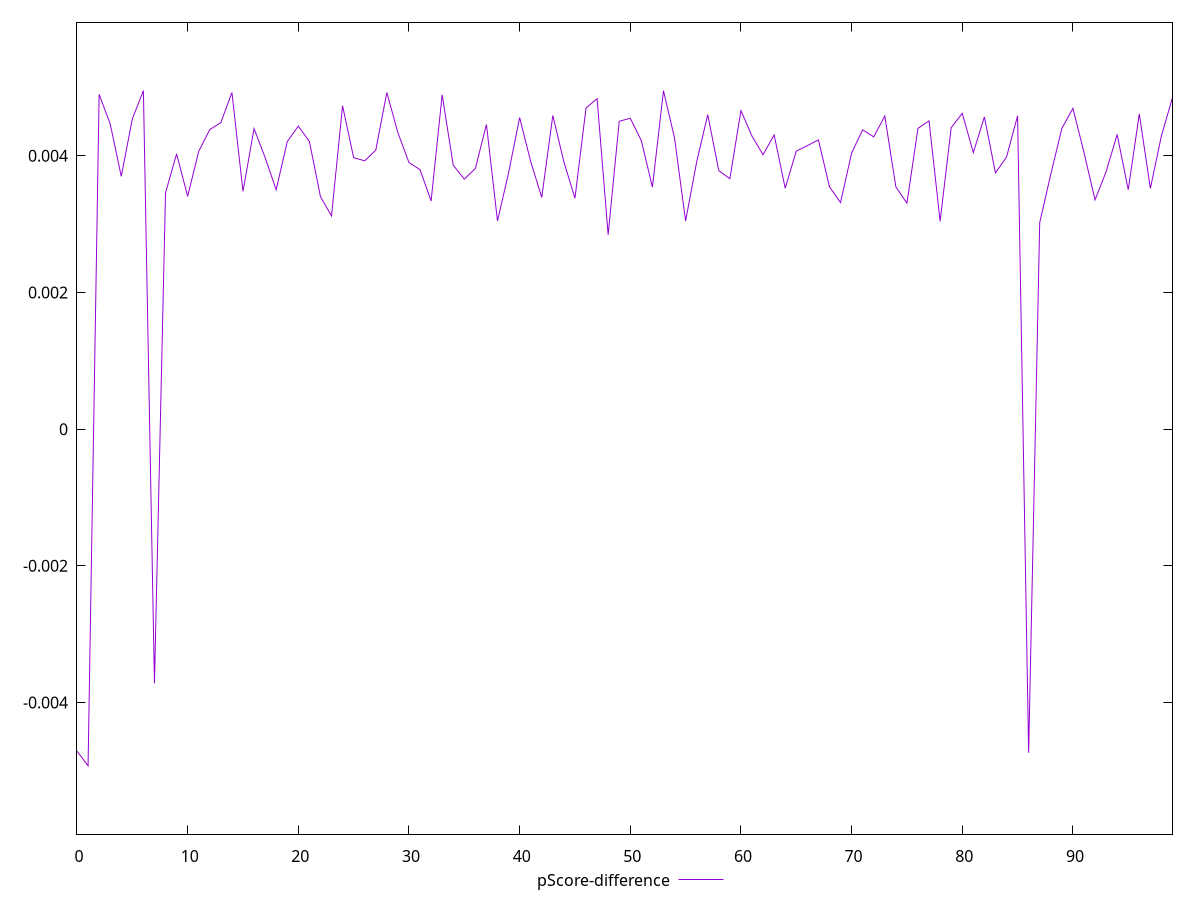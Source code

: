 reset

$pScoreDifference <<EOF
0 -0.004714066903253933
1 -0.004927834209697446
2 0.004899942310308436
3 0.00446817396586785
4 0.003700609686439593
5 0.004540448345200732
6 0.004955154772151804
7 -0.0037203496030197014
8 0.0034589296370586275
9 0.00402912659780541
10 0.0034063997436795113
11 0.0040661903696525
12 0.004385121210065179
13 0.00448690782519523
14 0.004927060210800471
15 0.003480376242700256
16 0.0043990623344931645
17 0.003975793712480691
18 0.003502675229368424
19 0.004208562173434127
20 0.004435542297931416
21 0.004211769846692581
22 0.0034039282160623907
23 0.003120488837938362
24 0.004733973650161594
25 0.003973594864740804
26 0.003927289607181139
27 0.004084058851873351
28 0.004926951942239466
29 0.004339059890346775
30 0.003902196651092149
31 0.0037982355219032815
32 0.0033395737333388187
33 0.004892657380533683
34 0.00386343204429318
35 0.003659945473790227
36 0.0038150462034426402
37 0.004460345427075518
38 0.003048030627091469
39 0.003750119213303371
40 0.0045612844104716554
41 0.003916351062659862
42 0.003392863514298017
43 0.004591357765768023
44 0.003911676489978921
45 0.003380090595821117
46 0.004700329470277653
47 0.0048372931447620005
48 0.002845951400030744
49 0.004506055191311198
50 0.004551158012069512
51 0.004222927605585847
52 0.003542884963886439
53 0.004953752657472332
54 0.004259499717944815
55 0.0030473560146093703
56 0.003911922582542582
57 0.004602788873094732
58 0.0037838902334219604
59 0.003665133329745829
60 0.004663281185405599
61 0.004288028563547042
62 0.00401637147592715
63 0.0043066011785695135
64 0.0035269759614802165
65 0.0040693321532833115
66 0.004149653916533991
67 0.004234307222035882
68 0.0035480111011980675
69 0.003315969103143468
70 0.004040529353324551
71 0.00438139947289351
72 0.004277901609912371
73 0.0045828583218818775
74 0.0035471142313010517
75 0.0033071681496750216
76 0.004402891885470828
77 0.004512007703145082
78 0.003042092484457193
79 0.004411704474582834
80 0.004623908566336654
81 0.0040469518582826325
82 0.0045711704667237285
83 0.003750871064840622
84 0.003982630991864244
85 0.0045856925116837255
86 -0.004736101541239379
87 0.0030226340568610954
88 0.0037296698142599283
89 0.004401499533941311
90 0.004695415080709697
91 0.004050948333859772
92 0.0033558010476741895
93 0.003768521455605467
94 0.004312469768097293
95 0.0035046061693031483
96 0.004613525401175322
97 0.0035240221081829226
98 0.004293910554806324
99 0.004852294996315454
EOF

set key outside below
set xrange [0:99]
set yrange [-0.005927834209697446:0.005955154772151804]
set trange [-0.005927834209697446:0.005955154772151804]
set terminal svg size 640, 500 enhanced background rgb 'white'
set output "reports/report_00033_2021-03-01T14-23-16.841Z/mainthread-work-breakdown/samples/astro-inner/pScore-difference/values.svg"

plot $pScoreDifference title "pScore-difference" with line

reset
